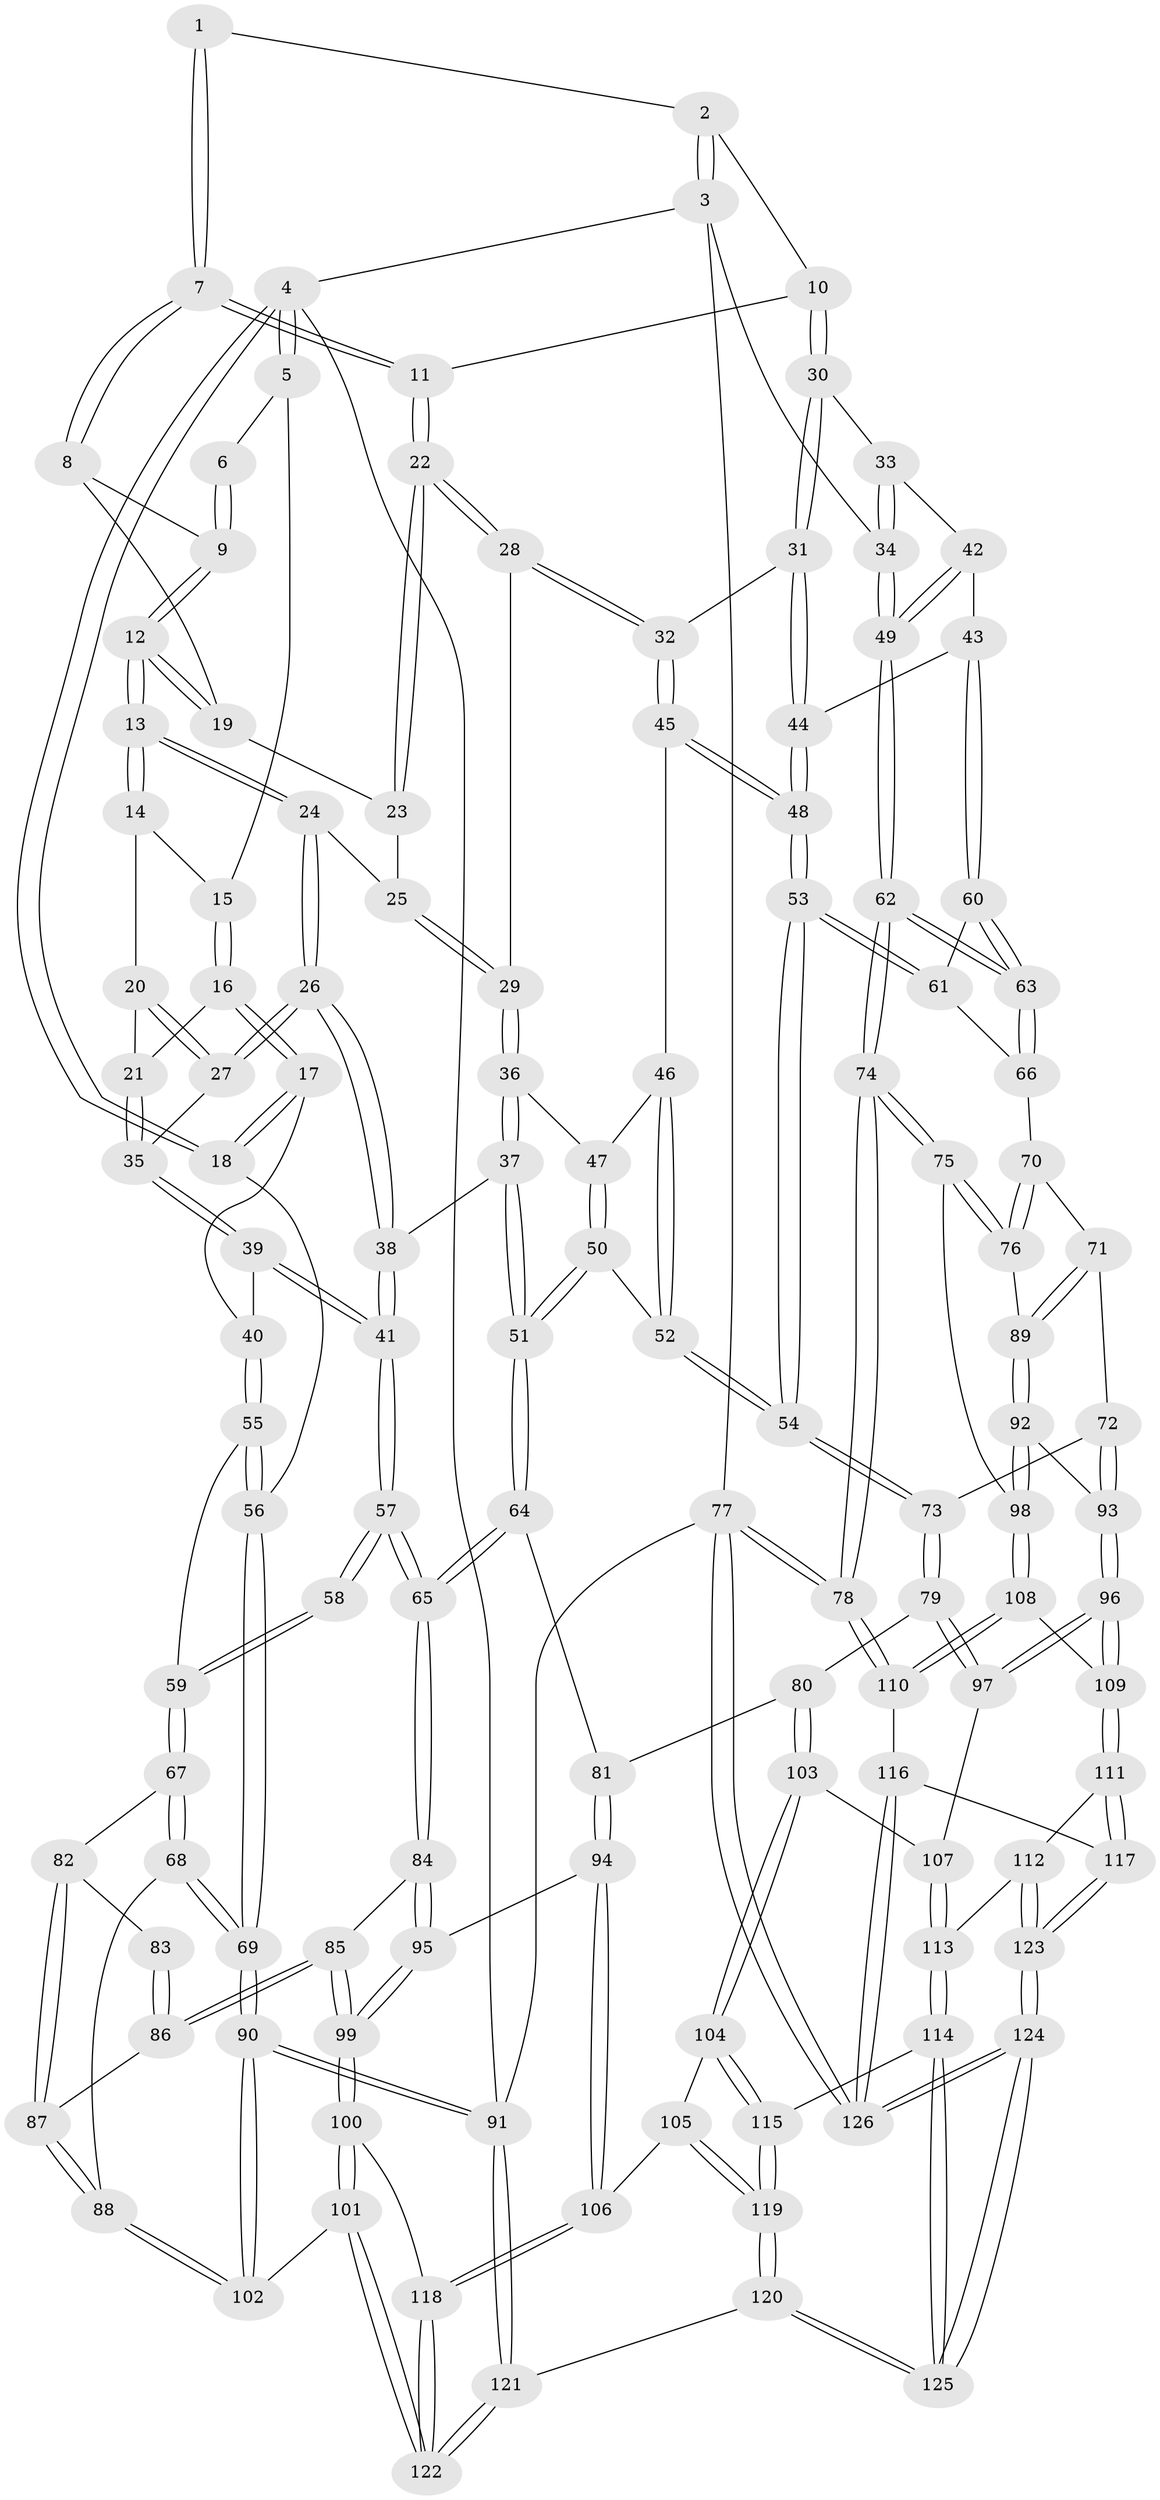 // Generated by graph-tools (version 1.1) at 2025/38/03/09/25 02:38:23]
// undirected, 126 vertices, 312 edges
graph export_dot {
graph [start="1"]
  node [color=gray90,style=filled];
  1 [pos="+0.6283951878873518+0"];
  2 [pos="+0.702350266179874+0"];
  3 [pos="+1+0"];
  4 [pos="+0+0"];
  5 [pos="+0.12978215233330695+0"];
  6 [pos="+0.4479452432217535+0"];
  7 [pos="+0.5837337214077948+0.08531092325900413"];
  8 [pos="+0.49825216667634376+0.07332738199699398"];
  9 [pos="+0.4423642542105676+0"];
  10 [pos="+0.7184787168667023+0.13851283168382952"];
  11 [pos="+0.6092964687532715+0.11636426404192333"];
  12 [pos="+0.356387058965234+0.07873092924784829"];
  13 [pos="+0.3063493212237634+0.1282981989233351"];
  14 [pos="+0.1891592021761118+0.021132924207867738"];
  15 [pos="+0.16766082016957148+0"];
  16 [pos="+0+0.1613719113776694"];
  17 [pos="+0+0.1673279400152419"];
  18 [pos="+0+0.1603998973540048"];
  19 [pos="+0.4840507298766919+0.08752573179568535"];
  20 [pos="+0.14385283529658316+0.10969986646241224"];
  21 [pos="+0.027334929886104357+0.17873392803219498"];
  22 [pos="+0.5420964532983091+0.19906996322973544"];
  23 [pos="+0.48059672738686576+0.11249746463944958"];
  24 [pos="+0.3105533365317591+0.1683713391015944"];
  25 [pos="+0.4300742131227087+0.1811585429340611"];
  26 [pos="+0.2942904284751229+0.21023447474048804"];
  27 [pos="+0.16703851862106786+0.2132430876329113"];
  28 [pos="+0.5397212866271242+0.20606429408111993"];
  29 [pos="+0.507080337240569+0.24639412236272268"];
  30 [pos="+0.753372024147018+0.1741865299644885"];
  31 [pos="+0.7295049944949159+0.23599141526015988"];
  32 [pos="+0.7056927386342129+0.2587156851463208"];
  33 [pos="+0.7820035956803651+0.16810415443319776"];
  34 [pos="+1+0"];
  35 [pos="+0.11649675743585482+0.23847248333345672"];
  36 [pos="+0.5033690794202332+0.32145585446224767"];
  37 [pos="+0.384666964631048+0.3685201457000723"];
  38 [pos="+0.31820772096568223+0.3581918911863582"];
  39 [pos="+0.115506229188986+0.35575765388176717"];
  40 [pos="+0.11515387556989465+0.35600406671552376"];
  41 [pos="+0.2980075355741972+0.37575939074156006"];
  42 [pos="+0.9183409533134367+0.330710597210859"];
  43 [pos="+0.8431963734879505+0.37615232092133355"];
  44 [pos="+0.8362535296909861+0.3728941499296307"];
  45 [pos="+0.704826309631619+0.2600067766393938"];
  46 [pos="+0.5707771102643854+0.3470638346014128"];
  47 [pos="+0.52736217652215+0.33369388799639765"];
  48 [pos="+0.7176039253102015+0.40698825114709175"];
  49 [pos="+1+0.28958667006025596"];
  50 [pos="+0.5079466592968351+0.5271606168403343"];
  51 [pos="+0.4771394070250404+0.5421967509616834"];
  52 [pos="+0.6524905269424723+0.491109217492893"];
  53 [pos="+0.6671861098595789+0.49287234119127443"];
  54 [pos="+0.6636197884457669+0.4959755647560859"];
  55 [pos="+0.06236331625987829+0.41276922495190443"];
  56 [pos="+0+0.40551872793374377"];
  57 [pos="+0.25769830115997105+0.5319479958702896"];
  58 [pos="+0.17539280418587952+0.5322670581878142"];
  59 [pos="+0.07922256466402797+0.4517078510691205"];
  60 [pos="+0.8477988921301456+0.4361771358005294"];
  61 [pos="+0.8422989226255249+0.45559487041426366"];
  62 [pos="+1+0.46353652912635573"];
  63 [pos="+1+0.46354831855666284"];
  64 [pos="+0.4707166362517332+0.5562595064330836"];
  65 [pos="+0.30590276530883026+0.6196947829127591"];
  66 [pos="+0.8555716475154357+0.49363800991266604"];
  67 [pos="+0.03866578697353762+0.5636890858556153"];
  68 [pos="+0+0.6531135445612958"];
  69 [pos="+0+0.6515615773617103"];
  70 [pos="+0.8553086794106431+0.5056217690324751"];
  71 [pos="+0.8082238931994776+0.5778375047331678"];
  72 [pos="+0.7747746463083852+0.5893657232558555"];
  73 [pos="+0.694444298179333+0.5791203546855556"];
  74 [pos="+1+0.551726829000804"];
  75 [pos="+1+0.5986974752831355"];
  76 [pos="+0.9809654799962001+0.5970606236796974"];
  77 [pos="+1+1"];
  78 [pos="+1+0.8118004133118039"];
  79 [pos="+0.6662304271257439+0.6466791410271917"];
  80 [pos="+0.6502567449921539+0.657467568135208"];
  81 [pos="+0.5036356280851109+0.6198961245777984"];
  82 [pos="+0.08730008293424872+0.5792754471475957"];
  83 [pos="+0.1718288087612686+0.5357311299870237"];
  84 [pos="+0.3049250231573333+0.6262977211425912"];
  85 [pos="+0.24679711404833204+0.7010893531535921"];
  86 [pos="+0.12605889062543885+0.6591861029613278"];
  87 [pos="+0.10539600196689351+0.6611051093619956"];
  88 [pos="+0.03537848015201456+0.7069526931890142"];
  89 [pos="+0.8956303799215054+0.6194220318166785"];
  90 [pos="+0+1"];
  91 [pos="+0+1"];
  92 [pos="+0.8579453585276864+0.6915116607519205"];
  93 [pos="+0.8267875133918311+0.7008776479175063"];
  94 [pos="+0.4735272631078769+0.777620922191082"];
  95 [pos="+0.46028753401726286+0.7703836156053485"];
  96 [pos="+0.7865612614585188+0.7579516467455103"];
  97 [pos="+0.7533578720287263+0.7415330998134375"];
  98 [pos="+0.9191414064228601+0.7272909155986061"];
  99 [pos="+0.22725581855981747+0.8028589618828966"];
  100 [pos="+0.22270987707081638+0.8133253670386275"];
  101 [pos="+0.19268446984294965+0.8443954266992795"];
  102 [pos="+0.13527506344354404+0.8521862002162968"];
  103 [pos="+0.5917848355951836+0.7612679697946262"];
  104 [pos="+0.5532299402998755+0.7916233062255875"];
  105 [pos="+0.5056702529205135+0.7917188547967727"];
  106 [pos="+0.4770986595456345+0.7828052194184093"];
  107 [pos="+0.676748078159536+0.7899416087966015"];
  108 [pos="+0.924173965059372+0.7539520054518773"];
  109 [pos="+0.793619091564348+0.7780871462933935"];
  110 [pos="+0.9747799625509183+0.8309792074381893"];
  111 [pos="+0.7950974885182348+0.7951268840517198"];
  112 [pos="+0.738063377367649+0.8751802849504388"];
  113 [pos="+0.7172652637314583+0.8754205553893364"];
  114 [pos="+0.6526356104647476+0.9008937334772976"];
  115 [pos="+0.6290234493101332+0.8949387788094149"];
  116 [pos="+0.9230147137688962+0.8657752876237251"];
  117 [pos="+0.9107321825023666+0.8693639914325761"];
  118 [pos="+0.40128314158372524+0.88017593421458"];
  119 [pos="+0.5205668361384567+1"];
  120 [pos="+0.4320783540306407+1"];
  121 [pos="+0.38596881366509433+1"];
  122 [pos="+0.38328132922775915+1"];
  123 [pos="+0.8202589397584898+0.9886721138367035"];
  124 [pos="+0.8114909396755547+1"];
  125 [pos="+0.7418414975163676+1"];
  126 [pos="+1+1"];
  1 -- 2;
  1 -- 7;
  1 -- 7;
  2 -- 3;
  2 -- 3;
  2 -- 10;
  3 -- 4;
  3 -- 34;
  3 -- 77;
  4 -- 5;
  4 -- 5;
  4 -- 18;
  4 -- 18;
  4 -- 91;
  5 -- 6;
  5 -- 15;
  6 -- 9;
  6 -- 9;
  7 -- 8;
  7 -- 8;
  7 -- 11;
  7 -- 11;
  8 -- 9;
  8 -- 19;
  9 -- 12;
  9 -- 12;
  10 -- 11;
  10 -- 30;
  10 -- 30;
  11 -- 22;
  11 -- 22;
  12 -- 13;
  12 -- 13;
  12 -- 19;
  12 -- 19;
  13 -- 14;
  13 -- 14;
  13 -- 24;
  13 -- 24;
  14 -- 15;
  14 -- 20;
  15 -- 16;
  15 -- 16;
  16 -- 17;
  16 -- 17;
  16 -- 21;
  17 -- 18;
  17 -- 18;
  17 -- 40;
  18 -- 56;
  19 -- 23;
  20 -- 21;
  20 -- 27;
  20 -- 27;
  21 -- 35;
  21 -- 35;
  22 -- 23;
  22 -- 23;
  22 -- 28;
  22 -- 28;
  23 -- 25;
  24 -- 25;
  24 -- 26;
  24 -- 26;
  25 -- 29;
  25 -- 29;
  26 -- 27;
  26 -- 27;
  26 -- 38;
  26 -- 38;
  27 -- 35;
  28 -- 29;
  28 -- 32;
  28 -- 32;
  29 -- 36;
  29 -- 36;
  30 -- 31;
  30 -- 31;
  30 -- 33;
  31 -- 32;
  31 -- 44;
  31 -- 44;
  32 -- 45;
  32 -- 45;
  33 -- 34;
  33 -- 34;
  33 -- 42;
  34 -- 49;
  34 -- 49;
  35 -- 39;
  35 -- 39;
  36 -- 37;
  36 -- 37;
  36 -- 47;
  37 -- 38;
  37 -- 51;
  37 -- 51;
  38 -- 41;
  38 -- 41;
  39 -- 40;
  39 -- 41;
  39 -- 41;
  40 -- 55;
  40 -- 55;
  41 -- 57;
  41 -- 57;
  42 -- 43;
  42 -- 49;
  42 -- 49;
  43 -- 44;
  43 -- 60;
  43 -- 60;
  44 -- 48;
  44 -- 48;
  45 -- 46;
  45 -- 48;
  45 -- 48;
  46 -- 47;
  46 -- 52;
  46 -- 52;
  47 -- 50;
  47 -- 50;
  48 -- 53;
  48 -- 53;
  49 -- 62;
  49 -- 62;
  50 -- 51;
  50 -- 51;
  50 -- 52;
  51 -- 64;
  51 -- 64;
  52 -- 54;
  52 -- 54;
  53 -- 54;
  53 -- 54;
  53 -- 61;
  53 -- 61;
  54 -- 73;
  54 -- 73;
  55 -- 56;
  55 -- 56;
  55 -- 59;
  56 -- 69;
  56 -- 69;
  57 -- 58;
  57 -- 58;
  57 -- 65;
  57 -- 65;
  58 -- 59;
  58 -- 59;
  59 -- 67;
  59 -- 67;
  60 -- 61;
  60 -- 63;
  60 -- 63;
  61 -- 66;
  62 -- 63;
  62 -- 63;
  62 -- 74;
  62 -- 74;
  63 -- 66;
  63 -- 66;
  64 -- 65;
  64 -- 65;
  64 -- 81;
  65 -- 84;
  65 -- 84;
  66 -- 70;
  67 -- 68;
  67 -- 68;
  67 -- 82;
  68 -- 69;
  68 -- 69;
  68 -- 88;
  69 -- 90;
  69 -- 90;
  70 -- 71;
  70 -- 76;
  70 -- 76;
  71 -- 72;
  71 -- 89;
  71 -- 89;
  72 -- 73;
  72 -- 93;
  72 -- 93;
  73 -- 79;
  73 -- 79;
  74 -- 75;
  74 -- 75;
  74 -- 78;
  74 -- 78;
  75 -- 76;
  75 -- 76;
  75 -- 98;
  76 -- 89;
  77 -- 78;
  77 -- 78;
  77 -- 126;
  77 -- 126;
  77 -- 91;
  78 -- 110;
  78 -- 110;
  79 -- 80;
  79 -- 97;
  79 -- 97;
  80 -- 81;
  80 -- 103;
  80 -- 103;
  81 -- 94;
  81 -- 94;
  82 -- 83;
  82 -- 87;
  82 -- 87;
  83 -- 86;
  83 -- 86;
  84 -- 85;
  84 -- 95;
  84 -- 95;
  85 -- 86;
  85 -- 86;
  85 -- 99;
  85 -- 99;
  86 -- 87;
  87 -- 88;
  87 -- 88;
  88 -- 102;
  88 -- 102;
  89 -- 92;
  89 -- 92;
  90 -- 91;
  90 -- 91;
  90 -- 102;
  90 -- 102;
  91 -- 121;
  91 -- 121;
  92 -- 93;
  92 -- 98;
  92 -- 98;
  93 -- 96;
  93 -- 96;
  94 -- 95;
  94 -- 106;
  94 -- 106;
  95 -- 99;
  95 -- 99;
  96 -- 97;
  96 -- 97;
  96 -- 109;
  96 -- 109;
  97 -- 107;
  98 -- 108;
  98 -- 108;
  99 -- 100;
  99 -- 100;
  100 -- 101;
  100 -- 101;
  100 -- 118;
  101 -- 102;
  101 -- 122;
  101 -- 122;
  103 -- 104;
  103 -- 104;
  103 -- 107;
  104 -- 105;
  104 -- 115;
  104 -- 115;
  105 -- 106;
  105 -- 119;
  105 -- 119;
  106 -- 118;
  106 -- 118;
  107 -- 113;
  107 -- 113;
  108 -- 109;
  108 -- 110;
  108 -- 110;
  109 -- 111;
  109 -- 111;
  110 -- 116;
  111 -- 112;
  111 -- 117;
  111 -- 117;
  112 -- 113;
  112 -- 123;
  112 -- 123;
  113 -- 114;
  113 -- 114;
  114 -- 115;
  114 -- 125;
  114 -- 125;
  115 -- 119;
  115 -- 119;
  116 -- 117;
  116 -- 126;
  116 -- 126;
  117 -- 123;
  117 -- 123;
  118 -- 122;
  118 -- 122;
  119 -- 120;
  119 -- 120;
  120 -- 121;
  120 -- 125;
  120 -- 125;
  121 -- 122;
  121 -- 122;
  123 -- 124;
  123 -- 124;
  124 -- 125;
  124 -- 125;
  124 -- 126;
  124 -- 126;
}
